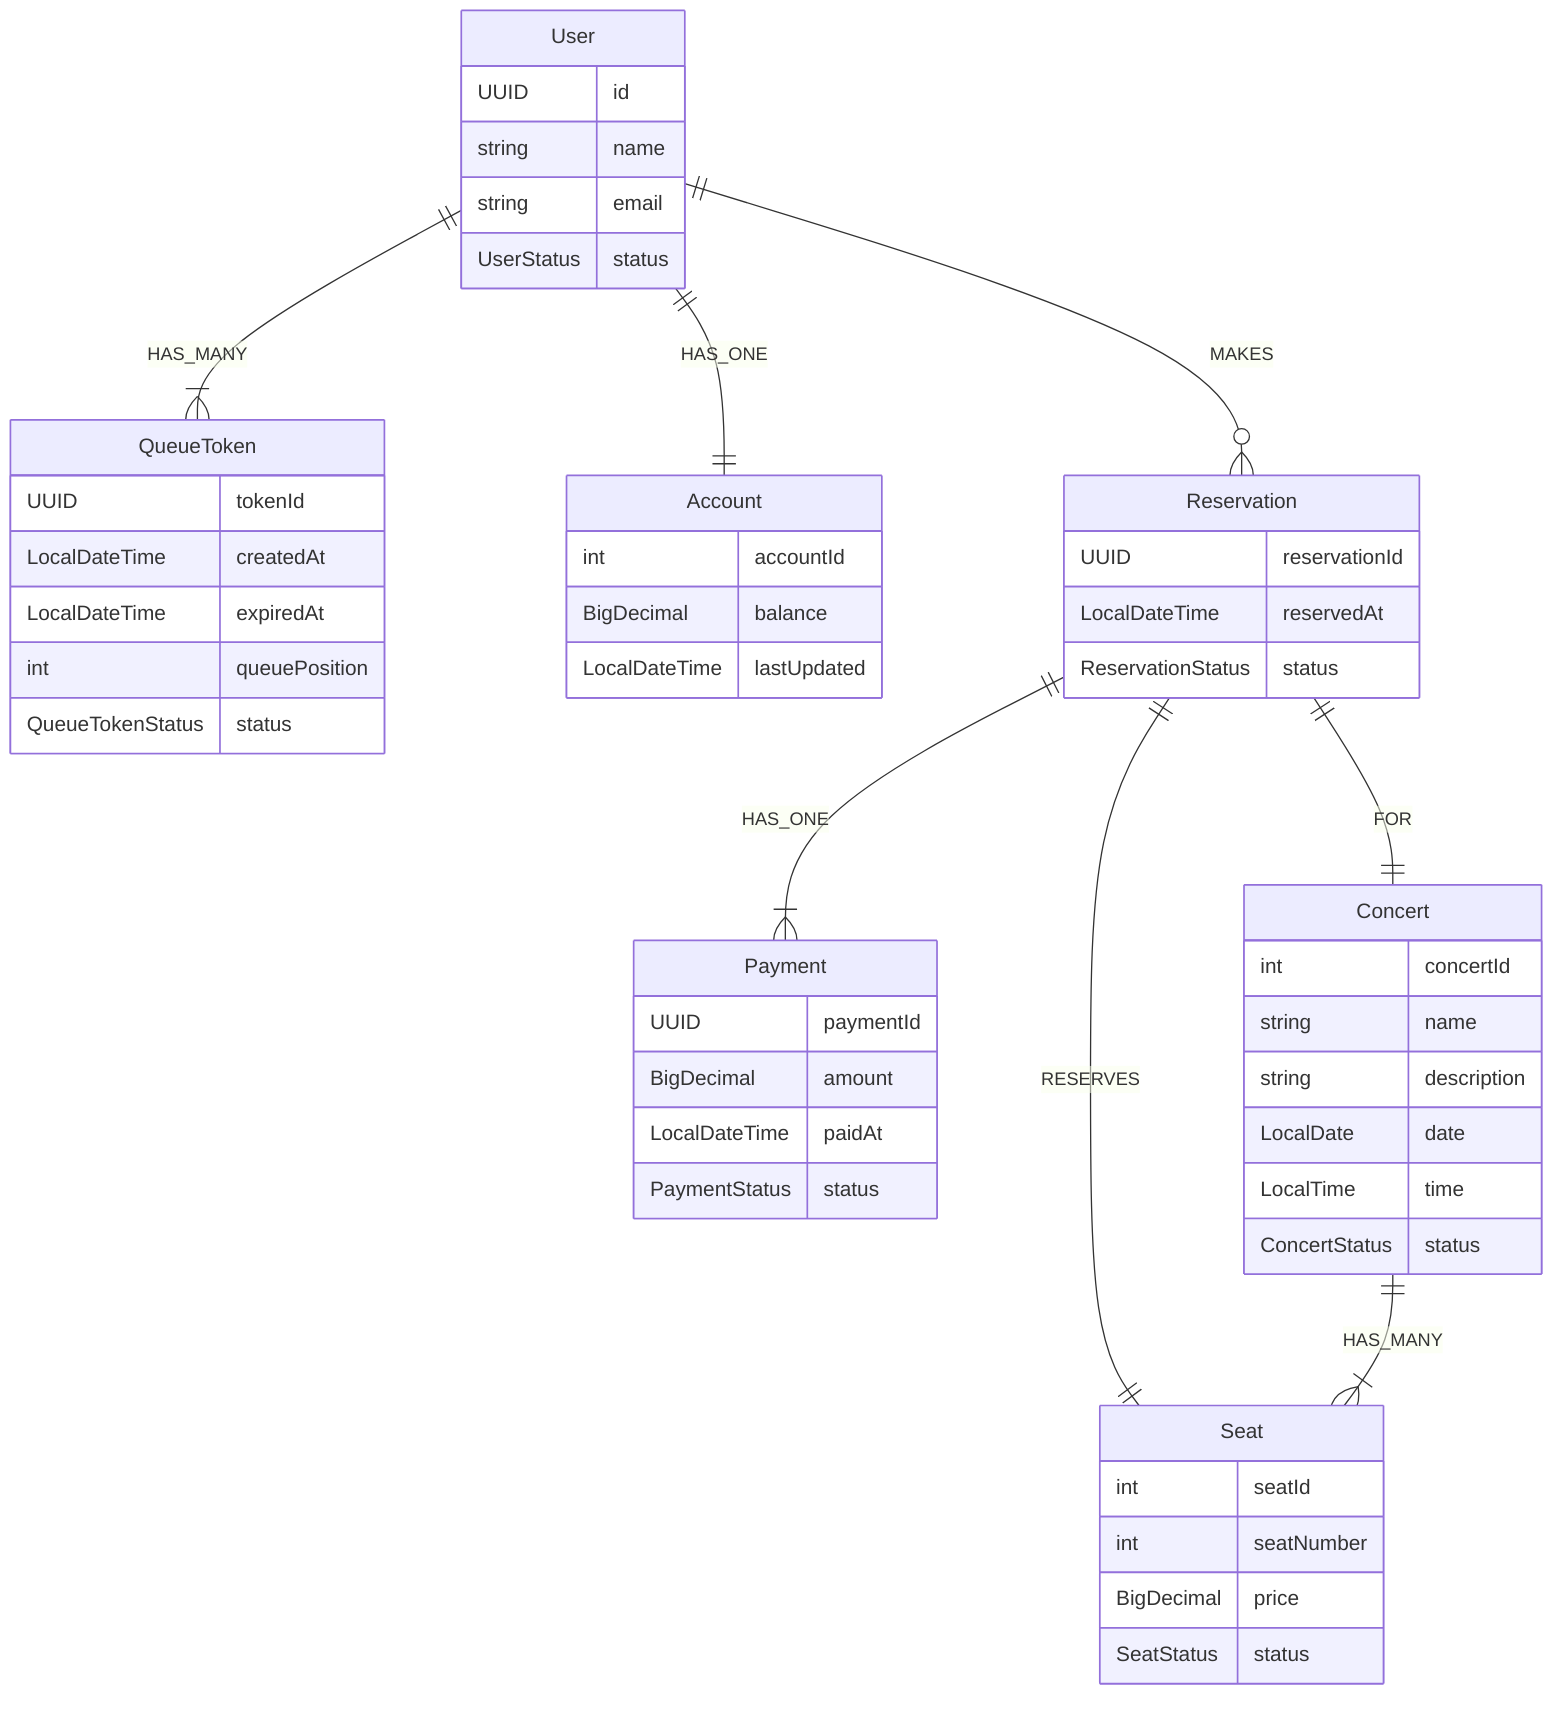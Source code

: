 erDiagram
    User ||--|{ QueueToken : "HAS_MANY"
    User ||--|| Account : "HAS_ONE"
    User ||--o{ Reservation : "MAKES"
    Reservation ||--|{ Payment : "HAS_ONE"
    Reservation ||--|| Concert : "FOR"
    Reservation ||--|| Seat : "RESERVES"
    Concert ||--|{ Seat : "HAS_MANY"

    User {
        UUID id
        string name
        string email
        UserStatus status
    }

    QueueToken {
        UUID tokenId
        LocalDateTime createdAt
        LocalDateTime expiredAt
        int queuePosition
        QueueTokenStatus status
    }

    Account {
        int accountId
        BigDecimal balance
        LocalDateTime lastUpdated
    }

    Concert {
        int concertId
        string name
        string description
        LocalDate date
        LocalTime time
        ConcertStatus status
    }

    Seat {
        int seatId
        int seatNumber
        BigDecimal price
        SeatStatus status
    }

    Reservation {
        UUID reservationId
        LocalDateTime reservedAt
        ReservationStatus status
    }

    Payment {
        UUID paymentId
        BigDecimal amount
        LocalDateTime paidAt
        PaymentStatus status
    }